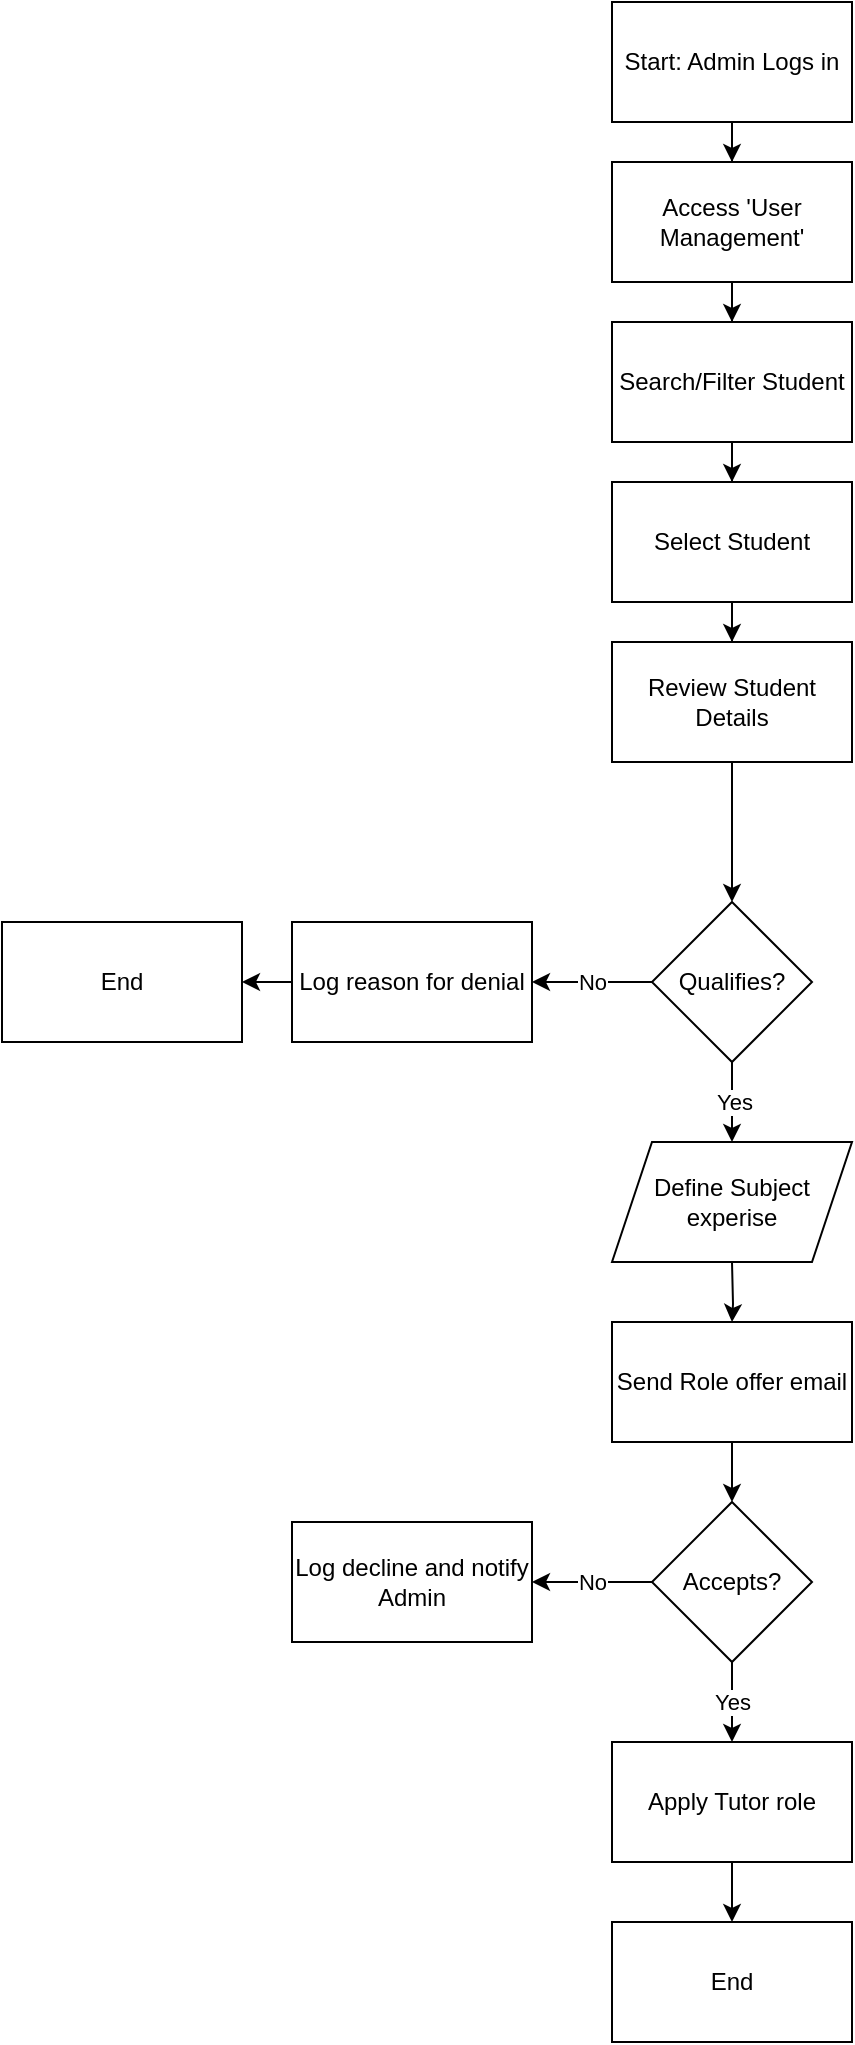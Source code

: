 <mxfile version="28.2.5">
  <diagram name="Page-1" id="cxfinp_9m-ERu-IybLJ7">
    <mxGraphModel dx="1098" dy="606" grid="1" gridSize="10" guides="1" tooltips="1" connect="1" arrows="1" fold="1" page="1" pageScale="1" pageWidth="850" pageHeight="1100" math="0" shadow="0">
      <root>
        <mxCell id="0" />
        <mxCell id="1" parent="0" />
        <mxCell id="w2QZgpeMLFy16XwYwDmN-3" value="" style="edgeStyle=orthogonalEdgeStyle;rounded=0;orthogonalLoop=1;jettySize=auto;html=1;" edge="1" parent="1" source="w2QZgpeMLFy16XwYwDmN-1" target="w2QZgpeMLFy16XwYwDmN-2">
          <mxGeometry relative="1" as="geometry" />
        </mxCell>
        <mxCell id="w2QZgpeMLFy16XwYwDmN-1" value="Start: Admin Logs in" style="rounded=0;whiteSpace=wrap;html=1;" vertex="1" parent="1">
          <mxGeometry x="365" y="30" width="120" height="60" as="geometry" />
        </mxCell>
        <mxCell id="w2QZgpeMLFy16XwYwDmN-5" value="" style="edgeStyle=orthogonalEdgeStyle;rounded=0;orthogonalLoop=1;jettySize=auto;html=1;" edge="1" parent="1" source="w2QZgpeMLFy16XwYwDmN-2" target="w2QZgpeMLFy16XwYwDmN-4">
          <mxGeometry relative="1" as="geometry" />
        </mxCell>
        <mxCell id="w2QZgpeMLFy16XwYwDmN-2" value="Access &#39;User Management&#39;" style="whiteSpace=wrap;html=1;rounded=0;" vertex="1" parent="1">
          <mxGeometry x="365" y="110" width="120" height="60" as="geometry" />
        </mxCell>
        <mxCell id="w2QZgpeMLFy16XwYwDmN-7" value="" style="edgeStyle=orthogonalEdgeStyle;rounded=0;orthogonalLoop=1;jettySize=auto;html=1;" edge="1" parent="1" source="w2QZgpeMLFy16XwYwDmN-4" target="w2QZgpeMLFy16XwYwDmN-6">
          <mxGeometry relative="1" as="geometry" />
        </mxCell>
        <mxCell id="w2QZgpeMLFy16XwYwDmN-4" value="Search/Filter Student" style="whiteSpace=wrap;html=1;rounded=0;" vertex="1" parent="1">
          <mxGeometry x="365" y="190" width="120" height="60" as="geometry" />
        </mxCell>
        <mxCell id="w2QZgpeMLFy16XwYwDmN-11" value="" style="edgeStyle=orthogonalEdgeStyle;rounded=0;orthogonalLoop=1;jettySize=auto;html=1;" edge="1" parent="1" source="w2QZgpeMLFy16XwYwDmN-6" target="w2QZgpeMLFy16XwYwDmN-10">
          <mxGeometry relative="1" as="geometry" />
        </mxCell>
        <mxCell id="w2QZgpeMLFy16XwYwDmN-6" value="Select Student" style="whiteSpace=wrap;html=1;rounded=0;" vertex="1" parent="1">
          <mxGeometry x="365" y="270" width="120" height="60" as="geometry" />
        </mxCell>
        <mxCell id="w2QZgpeMLFy16XwYwDmN-13" value="" style="edgeStyle=orthogonalEdgeStyle;rounded=0;orthogonalLoop=1;jettySize=auto;html=1;" edge="1" parent="1" source="w2QZgpeMLFy16XwYwDmN-10" target="w2QZgpeMLFy16XwYwDmN-12">
          <mxGeometry relative="1" as="geometry" />
        </mxCell>
        <mxCell id="w2QZgpeMLFy16XwYwDmN-10" value="Review Student Details" style="whiteSpace=wrap;html=1;rounded=0;" vertex="1" parent="1">
          <mxGeometry x="365" y="350" width="120" height="60" as="geometry" />
        </mxCell>
        <mxCell id="w2QZgpeMLFy16XwYwDmN-15" value="No" style="edgeStyle=orthogonalEdgeStyle;rounded=0;orthogonalLoop=1;jettySize=auto;html=1;" edge="1" parent="1" source="w2QZgpeMLFy16XwYwDmN-12" target="w2QZgpeMLFy16XwYwDmN-14">
          <mxGeometry relative="1" as="geometry" />
        </mxCell>
        <mxCell id="w2QZgpeMLFy16XwYwDmN-19" value="Yes" style="edgeStyle=orthogonalEdgeStyle;rounded=0;orthogonalLoop=1;jettySize=auto;html=1;" edge="1" parent="1" source="w2QZgpeMLFy16XwYwDmN-12">
          <mxGeometry relative="1" as="geometry">
            <mxPoint x="425" y="600" as="targetPoint" />
          </mxGeometry>
        </mxCell>
        <mxCell id="w2QZgpeMLFy16XwYwDmN-12" value="Qualifies?" style="rhombus;whiteSpace=wrap;html=1;rounded=0;" vertex="1" parent="1">
          <mxGeometry x="385" y="480" width="80" height="80" as="geometry" />
        </mxCell>
        <mxCell id="w2QZgpeMLFy16XwYwDmN-17" value="" style="edgeStyle=orthogonalEdgeStyle;rounded=0;orthogonalLoop=1;jettySize=auto;html=1;" edge="1" parent="1" source="w2QZgpeMLFy16XwYwDmN-14" target="w2QZgpeMLFy16XwYwDmN-16">
          <mxGeometry relative="1" as="geometry" />
        </mxCell>
        <mxCell id="w2QZgpeMLFy16XwYwDmN-14" value="Log reason for denial" style="whiteSpace=wrap;html=1;rounded=0;" vertex="1" parent="1">
          <mxGeometry x="205" y="490" width="120" height="60" as="geometry" />
        </mxCell>
        <mxCell id="w2QZgpeMLFy16XwYwDmN-16" value="End" style="whiteSpace=wrap;html=1;rounded=0;" vertex="1" parent="1">
          <mxGeometry x="60" y="490" width="120" height="60" as="geometry" />
        </mxCell>
        <mxCell id="w2QZgpeMLFy16XwYwDmN-21" value="" style="edgeStyle=orthogonalEdgeStyle;rounded=0;orthogonalLoop=1;jettySize=auto;html=1;" edge="1" parent="1" target="w2QZgpeMLFy16XwYwDmN-20">
          <mxGeometry relative="1" as="geometry">
            <mxPoint x="425" y="660" as="sourcePoint" />
          </mxGeometry>
        </mxCell>
        <mxCell id="w2QZgpeMLFy16XwYwDmN-23" value="" style="edgeStyle=orthogonalEdgeStyle;rounded=0;orthogonalLoop=1;jettySize=auto;html=1;" edge="1" parent="1" source="w2QZgpeMLFy16XwYwDmN-20" target="w2QZgpeMLFy16XwYwDmN-22">
          <mxGeometry relative="1" as="geometry" />
        </mxCell>
        <mxCell id="w2QZgpeMLFy16XwYwDmN-20" value="Send Role offer email" style="whiteSpace=wrap;html=1;rounded=0;" vertex="1" parent="1">
          <mxGeometry x="365" y="690" width="120" height="60" as="geometry" />
        </mxCell>
        <mxCell id="w2QZgpeMLFy16XwYwDmN-25" value="No" style="edgeStyle=orthogonalEdgeStyle;rounded=0;orthogonalLoop=1;jettySize=auto;html=1;" edge="1" parent="1" source="w2QZgpeMLFy16XwYwDmN-22" target="w2QZgpeMLFy16XwYwDmN-24">
          <mxGeometry relative="1" as="geometry" />
        </mxCell>
        <mxCell id="w2QZgpeMLFy16XwYwDmN-27" value="Yes" style="edgeStyle=orthogonalEdgeStyle;rounded=0;orthogonalLoop=1;jettySize=auto;html=1;" edge="1" parent="1" source="w2QZgpeMLFy16XwYwDmN-22" target="w2QZgpeMLFy16XwYwDmN-26">
          <mxGeometry relative="1" as="geometry" />
        </mxCell>
        <mxCell id="w2QZgpeMLFy16XwYwDmN-22" value="Accepts?" style="rhombus;whiteSpace=wrap;html=1;rounded=0;" vertex="1" parent="1">
          <mxGeometry x="385" y="780" width="80" height="80" as="geometry" />
        </mxCell>
        <mxCell id="w2QZgpeMLFy16XwYwDmN-24" value="Log decline and notify Admin" style="whiteSpace=wrap;html=1;rounded=0;" vertex="1" parent="1">
          <mxGeometry x="205" y="790" width="120" height="60" as="geometry" />
        </mxCell>
        <mxCell id="w2QZgpeMLFy16XwYwDmN-30" value="" style="edgeStyle=orthogonalEdgeStyle;rounded=0;orthogonalLoop=1;jettySize=auto;html=1;" edge="1" parent="1" source="w2QZgpeMLFy16XwYwDmN-26" target="w2QZgpeMLFy16XwYwDmN-29">
          <mxGeometry relative="1" as="geometry" />
        </mxCell>
        <mxCell id="w2QZgpeMLFy16XwYwDmN-26" value="Apply Tutor role" style="whiteSpace=wrap;html=1;rounded=0;" vertex="1" parent="1">
          <mxGeometry x="365" y="900" width="120" height="60" as="geometry" />
        </mxCell>
        <mxCell id="w2QZgpeMLFy16XwYwDmN-28" value="Define Subject experise" style="shape=parallelogram;perimeter=parallelogramPerimeter;whiteSpace=wrap;html=1;fixedSize=1;" vertex="1" parent="1">
          <mxGeometry x="365" y="600" width="120" height="60" as="geometry" />
        </mxCell>
        <mxCell id="w2QZgpeMLFy16XwYwDmN-29" value="End" style="whiteSpace=wrap;html=1;rounded=0;" vertex="1" parent="1">
          <mxGeometry x="365" y="990" width="120" height="60" as="geometry" />
        </mxCell>
      </root>
    </mxGraphModel>
  </diagram>
</mxfile>
